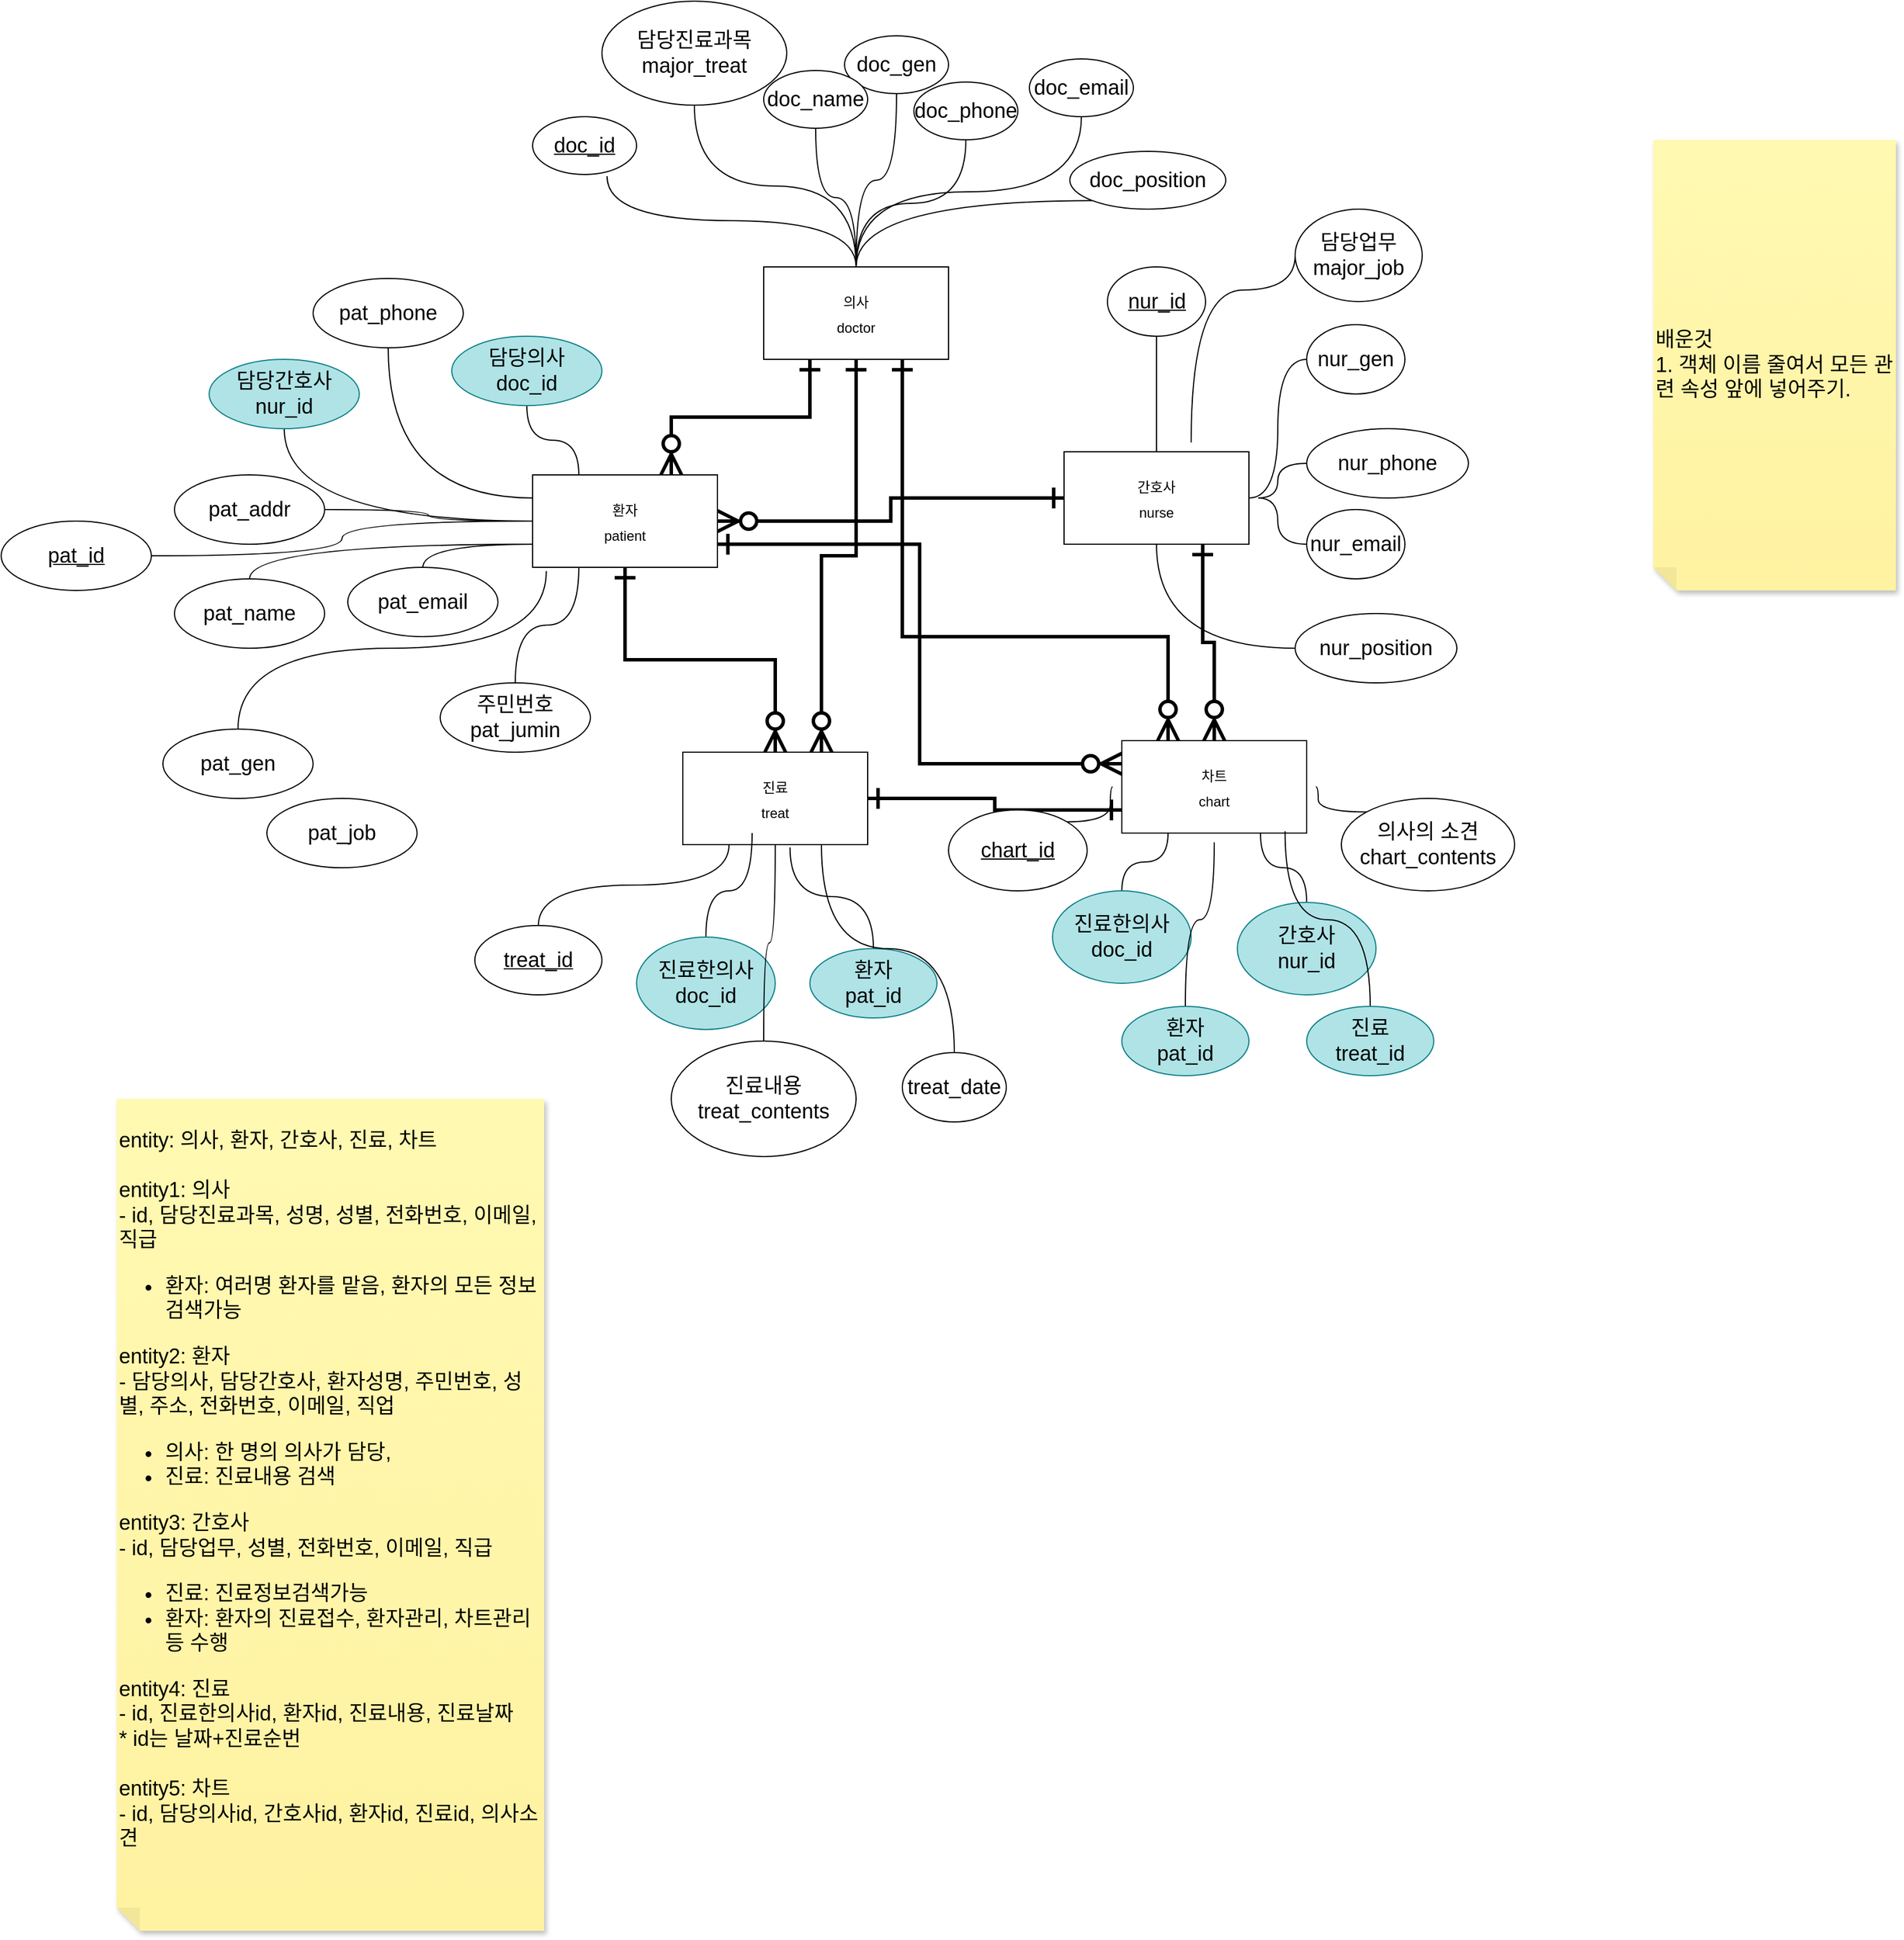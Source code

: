 <mxfile version="20.4.0" type="device"><diagram id="WetmNjU8enDu7ARa5IGx" name="Page-1"><mxGraphModel dx="2604" dy="2216" grid="1" gridSize="10" guides="1" tooltips="1" connect="1" arrows="0" fold="1" page="0" pageScale="1" pageWidth="827" pageHeight="1169" math="0" shadow="0"><root><mxCell id="0"/><mxCell id="1" parent="0"/><mxCell id="3kjjRBOUhsc9jDIQb7if-50" style="edgeStyle=orthogonalEdgeStyle;rounded=0;orthogonalLoop=1;jettySize=auto;html=1;exitX=0.5;exitY=0;exitDx=0;exitDy=0;entryX=0.716;entryY=1.031;entryDx=0;entryDy=0;entryPerimeter=0;strokeWidth=1;fontSize=18;endArrow=none;endFill=0;startSize=14;endSize=14;sourcePerimeterSpacing=8;targetPerimeterSpacing=8;curved=1;" edge="1" parent="1" source="3kjjRBOUhsc9jDIQb7if-27" target="3kjjRBOUhsc9jDIQb7if-33"><mxGeometry relative="1" as="geometry"/></mxCell><mxCell id="3kjjRBOUhsc9jDIQb7if-127" style="edgeStyle=orthogonalEdgeStyle;rounded=0;orthogonalLoop=1;jettySize=auto;html=1;exitX=0.25;exitY=1;exitDx=0;exitDy=0;entryX=0.75;entryY=0;entryDx=0;entryDy=0;strokeWidth=3;fontSize=18;endArrow=ERzeroToMany;endFill=0;startSize=14;endSize=14;sourcePerimeterSpacing=8;targetPerimeterSpacing=8;startArrow=ERone;startFill=0;" edge="1" parent="1" source="3kjjRBOUhsc9jDIQb7if-27" target="3kjjRBOUhsc9jDIQb7if-28"><mxGeometry relative="1" as="geometry"/></mxCell><mxCell id="3kjjRBOUhsc9jDIQb7if-132" style="edgeStyle=orthogonalEdgeStyle;rounded=0;orthogonalLoop=1;jettySize=auto;html=1;exitX=0.5;exitY=1;exitDx=0;exitDy=0;entryX=0.75;entryY=0;entryDx=0;entryDy=0;strokeWidth=3;fontSize=18;startArrow=ERone;startFill=0;endArrow=ERzeroToMany;endFill=0;startSize=14;endSize=14;sourcePerimeterSpacing=8;targetPerimeterSpacing=8;" edge="1" parent="1" source="3kjjRBOUhsc9jDIQb7if-27" target="3kjjRBOUhsc9jDIQb7if-31"><mxGeometry relative="1" as="geometry"/></mxCell><mxCell id="3kjjRBOUhsc9jDIQb7if-134" style="edgeStyle=orthogonalEdgeStyle;rounded=0;orthogonalLoop=1;jettySize=auto;html=1;exitX=0.75;exitY=1;exitDx=0;exitDy=0;entryX=0.25;entryY=0;entryDx=0;entryDy=0;strokeWidth=3;fontSize=18;startArrow=ERone;startFill=0;endArrow=ERzeroToMany;endFill=0;startSize=14;endSize=14;sourcePerimeterSpacing=8;targetPerimeterSpacing=8;" edge="1" parent="1" source="3kjjRBOUhsc9jDIQb7if-27" target="3kjjRBOUhsc9jDIQb7if-32"><mxGeometry relative="1" as="geometry"><Array as="points"><mxPoint x="190" y="-60"/><mxPoint x="420" y="-60"/></Array></mxGeometry></mxCell><mxCell id="3kjjRBOUhsc9jDIQb7if-27" value="&lt;span style=&quot;color: rgb(0, 0, 0); font-family: Helvetica; font-size: 12px; font-style: normal; font-variant-ligatures: normal; font-variant-caps: normal; font-weight: 400; letter-spacing: normal; orphans: 2; text-align: center; text-indent: 0px; text-transform: none; widows: 2; word-spacing: 0px; -webkit-text-stroke-width: 0px; background-color: rgb(255, 255, 255); text-decoration-thickness: initial; text-decoration-style: initial; text-decoration-color: initial; float: none; display: inline !important;&quot;&gt;의사&lt;br&gt;&lt;/span&gt;&lt;span style=&quot;color: rgb(0, 0, 0); font-family: Helvetica; font-size: 12px; font-style: normal; font-variant-ligatures: normal; font-variant-caps: normal; font-weight: 400; letter-spacing: normal; orphans: 2; text-align: center; text-indent: 0px; text-transform: none; widows: 2; word-spacing: 0px; -webkit-text-stroke-width: 0px; background-color: rgb(255, 255, 255); text-decoration-thickness: initial; text-decoration-style: initial; text-decoration-color: initial; float: none; display: inline !important;&quot;&gt;doctor&lt;/span&gt;" style="rounded=0;whiteSpace=wrap;html=1;hachureGap=4;fontSize=18;" vertex="1" parent="1"><mxGeometry x="70" y="-380" width="160" height="80" as="geometry"/></mxCell><mxCell id="3kjjRBOUhsc9jDIQb7if-130" style="edgeStyle=orthogonalEdgeStyle;rounded=0;orthogonalLoop=1;jettySize=auto;html=1;exitX=1;exitY=0.5;exitDx=0;exitDy=0;entryX=0;entryY=0.5;entryDx=0;entryDy=0;strokeWidth=3;fontSize=18;startArrow=ERzeroToMany;startFill=0;endArrow=ERone;endFill=0;startSize=14;endSize=14;sourcePerimeterSpacing=8;targetPerimeterSpacing=8;" edge="1" parent="1" source="3kjjRBOUhsc9jDIQb7if-28" target="3kjjRBOUhsc9jDIQb7if-30"><mxGeometry relative="1" as="geometry"/></mxCell><mxCell id="3kjjRBOUhsc9jDIQb7if-131" style="edgeStyle=orthogonalEdgeStyle;rounded=0;orthogonalLoop=1;jettySize=auto;html=1;exitX=0.5;exitY=1;exitDx=0;exitDy=0;entryX=0.5;entryY=0;entryDx=0;entryDy=0;strokeWidth=3;fontSize=18;startArrow=ERone;startFill=0;endArrow=ERzeroToMany;endFill=0;startSize=14;endSize=14;sourcePerimeterSpacing=8;targetPerimeterSpacing=8;" edge="1" parent="1" source="3kjjRBOUhsc9jDIQb7if-28" target="3kjjRBOUhsc9jDIQb7if-31"><mxGeometry relative="1" as="geometry"/></mxCell><mxCell id="3kjjRBOUhsc9jDIQb7if-135" style="edgeStyle=orthogonalEdgeStyle;rounded=0;orthogonalLoop=1;jettySize=auto;html=1;exitX=1;exitY=0.75;exitDx=0;exitDy=0;entryX=0;entryY=0.25;entryDx=0;entryDy=0;strokeWidth=3;fontSize=18;startArrow=ERone;startFill=0;endArrow=ERzeroToMany;endFill=0;startSize=14;endSize=14;sourcePerimeterSpacing=8;targetPerimeterSpacing=8;" edge="1" parent="1" source="3kjjRBOUhsc9jDIQb7if-28" target="3kjjRBOUhsc9jDIQb7if-32"><mxGeometry relative="1" as="geometry"/></mxCell><mxCell id="3kjjRBOUhsc9jDIQb7if-28" value="&lt;span style=&quot;font-size: 12px;&quot;&gt;환자&lt;/span&gt;&lt;br style=&quot;font-size: 12px;&quot;&gt;&lt;span style=&quot;font-size: 12px;&quot;&gt;patient&lt;/span&gt;" style="rounded=0;whiteSpace=wrap;html=1;hachureGap=4;fontSize=18;" vertex="1" parent="1"><mxGeometry x="-130" y="-200" width="160" height="80" as="geometry"/></mxCell><mxCell id="3kjjRBOUhsc9jDIQb7if-133" style="edgeStyle=orthogonalEdgeStyle;rounded=0;orthogonalLoop=1;jettySize=auto;html=1;exitX=0.75;exitY=1;exitDx=0;exitDy=0;entryX=0.5;entryY=0;entryDx=0;entryDy=0;strokeWidth=3;fontSize=18;startArrow=ERone;startFill=0;endArrow=ERzeroToMany;endFill=0;startSize=14;endSize=14;sourcePerimeterSpacing=8;targetPerimeterSpacing=8;" edge="1" parent="1" source="3kjjRBOUhsc9jDIQb7if-30" target="3kjjRBOUhsc9jDIQb7if-32"><mxGeometry relative="1" as="geometry"/></mxCell><mxCell id="3kjjRBOUhsc9jDIQb7if-30" value="&lt;span style=&quot;font-size: 12px;&quot;&gt;간호사&lt;/span&gt;&lt;br style=&quot;font-size: 12px;&quot;&gt;&lt;span style=&quot;font-size: 12px;&quot;&gt;nurse&lt;/span&gt;" style="rounded=0;whiteSpace=wrap;html=1;hachureGap=4;fontSize=18;" vertex="1" parent="1"><mxGeometry x="330" y="-220" width="160" height="80" as="geometry"/></mxCell><mxCell id="3kjjRBOUhsc9jDIQb7if-138" style="edgeStyle=orthogonalEdgeStyle;rounded=0;orthogonalLoop=1;jettySize=auto;html=1;exitX=1;exitY=0.5;exitDx=0;exitDy=0;entryX=0;entryY=0.75;entryDx=0;entryDy=0;strokeWidth=3;fontSize=18;startArrow=ERone;startFill=0;endArrow=ERone;endFill=0;startSize=14;endSize=14;sourcePerimeterSpacing=8;targetPerimeterSpacing=8;" edge="1" parent="1" source="3kjjRBOUhsc9jDIQb7if-31" target="3kjjRBOUhsc9jDIQb7if-32"><mxGeometry relative="1" as="geometry"/></mxCell><mxCell id="3kjjRBOUhsc9jDIQb7if-31" value="&lt;span style=&quot;font-size: 12px;&quot;&gt;진료&lt;/span&gt;&lt;br style=&quot;font-size: 12px;&quot;&gt;&lt;span style=&quot;font-size: 12px;&quot;&gt;treat&lt;/span&gt;" style="rounded=0;whiteSpace=wrap;html=1;hachureGap=4;fontSize=18;" vertex="1" parent="1"><mxGeometry y="40" width="160" height="80" as="geometry"/></mxCell><mxCell id="3kjjRBOUhsc9jDIQb7if-32" value="&lt;span style=&quot;font-size: 12px;&quot;&gt;차트&lt;/span&gt;&lt;br style=&quot;font-size: 12px;&quot;&gt;&lt;span style=&quot;font-size: 12px;&quot;&gt;chart&lt;/span&gt;" style="rounded=0;whiteSpace=wrap;html=1;hachureGap=4;fontSize=18;" vertex="1" parent="1"><mxGeometry x="380" y="30" width="160" height="80" as="geometry"/></mxCell><mxCell id="3kjjRBOUhsc9jDIQb7if-33" value="&lt;u&gt;doc_id&lt;/u&gt;" style="ellipse;whiteSpace=wrap;html=1;hachureGap=4;fontSize=18;" vertex="1" parent="1"><mxGeometry x="-130" y="-510" width="90" height="50" as="geometry"/></mxCell><mxCell id="3kjjRBOUhsc9jDIQb7if-51" style="edgeStyle=orthogonalEdgeStyle;rounded=0;orthogonalLoop=1;jettySize=auto;html=1;exitX=0.5;exitY=1;exitDx=0;exitDy=0;entryX=0.5;entryY=0;entryDx=0;entryDy=0;strokeWidth=1;fontSize=18;endArrow=none;endFill=0;startSize=14;endSize=14;sourcePerimeterSpacing=8;targetPerimeterSpacing=8;curved=1;" edge="1" parent="1" source="3kjjRBOUhsc9jDIQb7if-34" target="3kjjRBOUhsc9jDIQb7if-27"><mxGeometry relative="1" as="geometry"/></mxCell><mxCell id="3kjjRBOUhsc9jDIQb7if-34" value="담당진료과목&lt;br&gt;major_treat" style="ellipse;whiteSpace=wrap;html=1;hachureGap=4;fontSize=18;" vertex="1" parent="1"><mxGeometry x="-70" y="-610" width="160" height="90" as="geometry"/></mxCell><mxCell id="3kjjRBOUhsc9jDIQb7if-64" style="edgeStyle=orthogonalEdgeStyle;rounded=0;orthogonalLoop=1;jettySize=auto;html=1;exitX=0.5;exitY=1;exitDx=0;exitDy=0;entryX=0.5;entryY=0;entryDx=0;entryDy=0;strokeWidth=1;fontSize=18;endArrow=none;endFill=0;startSize=14;endSize=14;sourcePerimeterSpacing=8;targetPerimeterSpacing=8;curved=1;" edge="1" parent="1" source="3kjjRBOUhsc9jDIQb7if-35" target="3kjjRBOUhsc9jDIQb7if-27"><mxGeometry relative="1" as="geometry"/></mxCell><mxCell id="3kjjRBOUhsc9jDIQb7if-35" value="doc_gen" style="ellipse;whiteSpace=wrap;html=1;hachureGap=4;fontSize=18;" vertex="1" parent="1"><mxGeometry x="140" y="-580" width="90" height="50" as="geometry"/></mxCell><mxCell id="3kjjRBOUhsc9jDIQb7if-65" style="edgeStyle=orthogonalEdgeStyle;rounded=0;orthogonalLoop=1;jettySize=auto;html=1;exitX=0.5;exitY=1;exitDx=0;exitDy=0;entryX=0.5;entryY=0;entryDx=0;entryDy=0;strokeWidth=1;fontSize=18;endArrow=none;endFill=0;startSize=14;endSize=14;sourcePerimeterSpacing=8;targetPerimeterSpacing=8;curved=1;" edge="1" parent="1" source="3kjjRBOUhsc9jDIQb7if-36" target="3kjjRBOUhsc9jDIQb7if-27"><mxGeometry relative="1" as="geometry"/></mxCell><mxCell id="3kjjRBOUhsc9jDIQb7if-36" value="doc_email" style="ellipse;whiteSpace=wrap;html=1;hachureGap=4;fontSize=18;" vertex="1" parent="1"><mxGeometry x="300" y="-560" width="90" height="50" as="geometry"/></mxCell><mxCell id="3kjjRBOUhsc9jDIQb7if-66" style="edgeStyle=orthogonalEdgeStyle;rounded=0;orthogonalLoop=1;jettySize=auto;html=1;exitX=0;exitY=1;exitDx=0;exitDy=0;entryX=0.5;entryY=0;entryDx=0;entryDy=0;strokeWidth=1;fontSize=18;endArrow=none;endFill=0;startSize=14;endSize=14;sourcePerimeterSpacing=8;targetPerimeterSpacing=8;curved=1;" edge="1" parent="1" source="3kjjRBOUhsc9jDIQb7if-37" target="3kjjRBOUhsc9jDIQb7if-27"><mxGeometry relative="1" as="geometry"/></mxCell><mxCell id="3kjjRBOUhsc9jDIQb7if-37" value="doc_position" style="ellipse;whiteSpace=wrap;html=1;hachureGap=4;fontSize=18;" vertex="1" parent="1"><mxGeometry x="335" y="-480" width="135" height="50" as="geometry"/></mxCell><mxCell id="3kjjRBOUhsc9jDIQb7if-56" style="edgeStyle=orthogonalEdgeStyle;rounded=0;orthogonalLoop=1;jettySize=auto;html=1;exitX=0.5;exitY=1;exitDx=0;exitDy=0;entryX=0.5;entryY=0;entryDx=0;entryDy=0;strokeWidth=1;fontSize=18;endArrow=none;endFill=0;startSize=14;endSize=14;sourcePerimeterSpacing=8;targetPerimeterSpacing=8;curved=1;" edge="1" parent="1" source="3kjjRBOUhsc9jDIQb7if-38" target="3kjjRBOUhsc9jDIQb7if-27"><mxGeometry relative="1" as="geometry"/></mxCell><mxCell id="3kjjRBOUhsc9jDIQb7if-38" value="doc_name" style="ellipse;whiteSpace=wrap;html=1;hachureGap=4;fontSize=18;" vertex="1" parent="1"><mxGeometry x="70" y="-550" width="90" height="50" as="geometry"/></mxCell><mxCell id="3kjjRBOUhsc9jDIQb7if-63" style="edgeStyle=orthogonalEdgeStyle;rounded=0;orthogonalLoop=1;jettySize=auto;html=1;exitX=0.5;exitY=1;exitDx=0;exitDy=0;entryX=0.5;entryY=0;entryDx=0;entryDy=0;strokeWidth=1;fontSize=18;endArrow=none;endFill=0;startSize=14;endSize=14;sourcePerimeterSpacing=8;targetPerimeterSpacing=8;curved=1;" edge="1" parent="1" source="3kjjRBOUhsc9jDIQb7if-39" target="3kjjRBOUhsc9jDIQb7if-27"><mxGeometry relative="1" as="geometry"/></mxCell><mxCell id="3kjjRBOUhsc9jDIQb7if-39" value="doc_phone" style="ellipse;whiteSpace=wrap;html=1;hachureGap=4;fontSize=18;" vertex="1" parent="1"><mxGeometry x="200" y="-540" width="90" height="50" as="geometry"/></mxCell><mxCell id="3kjjRBOUhsc9jDIQb7if-77" style="edgeStyle=orthogonalEdgeStyle;rounded=0;orthogonalLoop=1;jettySize=auto;html=1;exitX=0.5;exitY=1;exitDx=0;exitDy=0;entryX=0.25;entryY=0;entryDx=0;entryDy=0;strokeWidth=1;fontSize=18;endArrow=none;endFill=0;startSize=14;endSize=14;sourcePerimeterSpacing=8;targetPerimeterSpacing=8;curved=1;" edge="1" parent="1" source="3kjjRBOUhsc9jDIQb7if-67" target="3kjjRBOUhsc9jDIQb7if-28"><mxGeometry relative="1" as="geometry"/></mxCell><mxCell id="3kjjRBOUhsc9jDIQb7if-67" value="담당의사&lt;br&gt;doc_id" style="ellipse;whiteSpace=wrap;html=1;hachureGap=4;fontSize=18;fillColor=#b0e3e6;strokeColor=#0e8088;" vertex="1" parent="1"><mxGeometry x="-200" y="-320" width="130" height="60" as="geometry"/></mxCell><mxCell id="3kjjRBOUhsc9jDIQb7if-78" style="edgeStyle=orthogonalEdgeStyle;rounded=0;orthogonalLoop=1;jettySize=auto;html=1;exitX=0.5;exitY=1;exitDx=0;exitDy=0;entryX=0;entryY=0.5;entryDx=0;entryDy=0;strokeWidth=1;fontSize=18;endArrow=none;endFill=0;startSize=14;endSize=14;sourcePerimeterSpacing=8;targetPerimeterSpacing=8;curved=1;" edge="1" parent="1" source="3kjjRBOUhsc9jDIQb7if-68" target="3kjjRBOUhsc9jDIQb7if-28"><mxGeometry relative="1" as="geometry"/></mxCell><mxCell id="3kjjRBOUhsc9jDIQb7if-68" value="담당간호사&lt;br&gt;nur_id" style="ellipse;whiteSpace=wrap;html=1;hachureGap=4;fontSize=18;fillColor=#b0e3e6;strokeColor=#0e8088;" vertex="1" parent="1"><mxGeometry x="-410" y="-300" width="130" height="60" as="geometry"/></mxCell><mxCell id="3kjjRBOUhsc9jDIQb7if-79" style="edgeStyle=orthogonalEdgeStyle;rounded=0;orthogonalLoop=1;jettySize=auto;html=1;exitX=0.5;exitY=0;exitDx=0;exitDy=0;entryX=0;entryY=0.75;entryDx=0;entryDy=0;strokeWidth=1;fontSize=18;endArrow=none;endFill=0;startSize=14;endSize=14;sourcePerimeterSpacing=8;targetPerimeterSpacing=8;curved=1;" edge="1" parent="1" source="3kjjRBOUhsc9jDIQb7if-69" target="3kjjRBOUhsc9jDIQb7if-28"><mxGeometry relative="1" as="geometry"/></mxCell><mxCell id="3kjjRBOUhsc9jDIQb7if-69" value="pat_name" style="ellipse;whiteSpace=wrap;html=1;hachureGap=4;fontSize=18;" vertex="1" parent="1"><mxGeometry x="-440" y="-110" width="130" height="60" as="geometry"/></mxCell><mxCell id="3kjjRBOUhsc9jDIQb7if-81" style="edgeStyle=orthogonalEdgeStyle;curved=1;rounded=0;orthogonalLoop=1;jettySize=auto;html=1;exitX=0.5;exitY=0;exitDx=0;exitDy=0;entryX=0.25;entryY=1;entryDx=0;entryDy=0;strokeWidth=1;fontSize=18;endArrow=none;endFill=0;startSize=14;endSize=14;sourcePerimeterSpacing=8;targetPerimeterSpacing=8;" edge="1" parent="1" source="3kjjRBOUhsc9jDIQb7if-71" target="3kjjRBOUhsc9jDIQb7if-28"><mxGeometry relative="1" as="geometry"/></mxCell><mxCell id="3kjjRBOUhsc9jDIQb7if-71" value="주민번호&lt;br&gt;pat_jumin" style="ellipse;whiteSpace=wrap;html=1;hachureGap=4;fontSize=18;" vertex="1" parent="1"><mxGeometry x="-210" y="-20" width="130" height="60" as="geometry"/></mxCell><mxCell id="3kjjRBOUhsc9jDIQb7if-85" style="edgeStyle=orthogonalEdgeStyle;curved=1;rounded=0;orthogonalLoop=1;jettySize=auto;html=1;exitX=0.5;exitY=0;exitDx=0;exitDy=0;entryX=0.074;entryY=1.041;entryDx=0;entryDy=0;entryPerimeter=0;strokeWidth=1;fontSize=18;endArrow=none;endFill=0;startSize=14;endSize=14;sourcePerimeterSpacing=8;targetPerimeterSpacing=8;" edge="1" parent="1" source="3kjjRBOUhsc9jDIQb7if-72" target="3kjjRBOUhsc9jDIQb7if-28"><mxGeometry relative="1" as="geometry"/></mxCell><mxCell id="3kjjRBOUhsc9jDIQb7if-72" value="pat_gen" style="ellipse;whiteSpace=wrap;html=1;hachureGap=4;fontSize=18;" vertex="1" parent="1"><mxGeometry x="-450" y="20" width="130" height="60" as="geometry"/></mxCell><mxCell id="3kjjRBOUhsc9jDIQb7if-83" style="edgeStyle=orthogonalEdgeStyle;curved=1;rounded=0;orthogonalLoop=1;jettySize=auto;html=1;exitX=1;exitY=0.5;exitDx=0;exitDy=0;entryX=0;entryY=0.5;entryDx=0;entryDy=0;strokeWidth=1;fontSize=18;endArrow=none;endFill=0;startSize=14;endSize=14;sourcePerimeterSpacing=8;targetPerimeterSpacing=8;" edge="1" parent="1" source="3kjjRBOUhsc9jDIQb7if-73" target="3kjjRBOUhsc9jDIQb7if-28"><mxGeometry relative="1" as="geometry"/></mxCell><mxCell id="3kjjRBOUhsc9jDIQb7if-73" value="pat_addr" style="ellipse;whiteSpace=wrap;html=1;hachureGap=4;fontSize=18;" vertex="1" parent="1"><mxGeometry x="-440" y="-200" width="130" height="60" as="geometry"/></mxCell><mxCell id="3kjjRBOUhsc9jDIQb7if-84" style="edgeStyle=orthogonalEdgeStyle;curved=1;rounded=0;orthogonalLoop=1;jettySize=auto;html=1;exitX=0.5;exitY=1;exitDx=0;exitDy=0;entryX=0;entryY=0.25;entryDx=0;entryDy=0;strokeWidth=1;fontSize=18;endArrow=none;endFill=0;startSize=14;endSize=14;sourcePerimeterSpacing=8;targetPerimeterSpacing=8;" edge="1" parent="1" source="3kjjRBOUhsc9jDIQb7if-74" target="3kjjRBOUhsc9jDIQb7if-28"><mxGeometry relative="1" as="geometry"/></mxCell><mxCell id="3kjjRBOUhsc9jDIQb7if-74" value="pat_phone" style="ellipse;whiteSpace=wrap;html=1;hachureGap=4;fontSize=18;" vertex="1" parent="1"><mxGeometry x="-320" y="-370" width="130" height="60" as="geometry"/></mxCell><mxCell id="3kjjRBOUhsc9jDIQb7if-80" style="edgeStyle=orthogonalEdgeStyle;curved=1;rounded=0;orthogonalLoop=1;jettySize=auto;html=1;exitX=0.5;exitY=0;exitDx=0;exitDy=0;entryX=0;entryY=0.75;entryDx=0;entryDy=0;strokeWidth=1;fontSize=18;endArrow=none;endFill=0;startSize=14;endSize=14;sourcePerimeterSpacing=8;targetPerimeterSpacing=8;" edge="1" parent="1" source="3kjjRBOUhsc9jDIQb7if-75" target="3kjjRBOUhsc9jDIQb7if-28"><mxGeometry relative="1" as="geometry"/></mxCell><mxCell id="3kjjRBOUhsc9jDIQb7if-75" value="pat_email" style="ellipse;whiteSpace=wrap;html=1;hachureGap=4;fontSize=18;" vertex="1" parent="1"><mxGeometry x="-290" y="-120" width="130" height="60" as="geometry"/></mxCell><mxCell id="3kjjRBOUhsc9jDIQb7if-76" value="pat_job" style="ellipse;whiteSpace=wrap;html=1;hachureGap=4;fontSize=18;" vertex="1" parent="1"><mxGeometry x="-360" y="80" width="130" height="60" as="geometry"/></mxCell><mxCell id="3kjjRBOUhsc9jDIQb7if-97" style="edgeStyle=orthogonalEdgeStyle;curved=1;rounded=0;orthogonalLoop=1;jettySize=auto;html=1;exitX=0.5;exitY=1;exitDx=0;exitDy=0;entryX=0.5;entryY=0;entryDx=0;entryDy=0;strokeWidth=1;fontSize=18;endArrow=none;endFill=0;startSize=14;endSize=14;sourcePerimeterSpacing=8;targetPerimeterSpacing=8;" edge="1" parent="1" source="3kjjRBOUhsc9jDIQb7if-86" target="3kjjRBOUhsc9jDIQb7if-30"><mxGeometry relative="1" as="geometry"/></mxCell><mxCell id="3kjjRBOUhsc9jDIQb7if-86" value="&lt;u&gt;nur_id&lt;/u&gt;" style="ellipse;whiteSpace=wrap;html=1;hachureGap=4;fontSize=18;" vertex="1" parent="1"><mxGeometry x="367.5" y="-380" width="85" height="60" as="geometry"/></mxCell><mxCell id="3kjjRBOUhsc9jDIQb7if-96" style="edgeStyle=orthogonalEdgeStyle;curved=1;rounded=0;orthogonalLoop=1;jettySize=auto;html=1;exitX=0;exitY=0.5;exitDx=0;exitDy=0;strokeWidth=1;fontSize=18;endArrow=none;endFill=0;startSize=14;endSize=14;sourcePerimeterSpacing=8;targetPerimeterSpacing=8;" edge="1" parent="1" source="3kjjRBOUhsc9jDIQb7if-87" target="3kjjRBOUhsc9jDIQb7if-30"><mxGeometry relative="1" as="geometry"><Array as="points"><mxPoint x="440" y="-360"/></Array></mxGeometry></mxCell><mxCell id="3kjjRBOUhsc9jDIQb7if-87" value="담당업무&lt;br&gt;major_job" style="ellipse;whiteSpace=wrap;html=1;hachureGap=4;fontSize=18;" vertex="1" parent="1"><mxGeometry x="530" y="-430" width="110" height="80" as="geometry"/></mxCell><mxCell id="3kjjRBOUhsc9jDIQb7if-95" style="edgeStyle=orthogonalEdgeStyle;curved=1;rounded=0;orthogonalLoop=1;jettySize=auto;html=1;exitX=0;exitY=0.5;exitDx=0;exitDy=0;entryX=1;entryY=0.5;entryDx=0;entryDy=0;strokeWidth=1;fontSize=18;endArrow=none;endFill=0;startSize=14;endSize=14;sourcePerimeterSpacing=8;targetPerimeterSpacing=8;" edge="1" parent="1" source="3kjjRBOUhsc9jDIQb7if-88" target="3kjjRBOUhsc9jDIQb7if-30"><mxGeometry relative="1" as="geometry"/></mxCell><mxCell id="3kjjRBOUhsc9jDIQb7if-88" value="nur_gen" style="ellipse;whiteSpace=wrap;html=1;hachureGap=4;fontSize=18;" vertex="1" parent="1"><mxGeometry x="540" y="-330" width="85" height="60" as="geometry"/></mxCell><mxCell id="3kjjRBOUhsc9jDIQb7if-94" style="edgeStyle=orthogonalEdgeStyle;curved=1;rounded=0;orthogonalLoop=1;jettySize=auto;html=1;exitX=0;exitY=0.5;exitDx=0;exitDy=0;strokeWidth=1;fontSize=18;endArrow=none;endFill=0;startSize=14;endSize=14;sourcePerimeterSpacing=8;targetPerimeterSpacing=8;" edge="1" parent="1" source="3kjjRBOUhsc9jDIQb7if-89" target="3kjjRBOUhsc9jDIQb7if-30"><mxGeometry relative="1" as="geometry"/></mxCell><mxCell id="3kjjRBOUhsc9jDIQb7if-89" value="nur_phone" style="ellipse;whiteSpace=wrap;html=1;hachureGap=4;fontSize=18;" vertex="1" parent="1"><mxGeometry x="540" y="-240" width="140" height="60" as="geometry"/></mxCell><mxCell id="3kjjRBOUhsc9jDIQb7if-93" style="edgeStyle=orthogonalEdgeStyle;curved=1;rounded=0;orthogonalLoop=1;jettySize=auto;html=1;exitX=0;exitY=0.5;exitDx=0;exitDy=0;strokeWidth=1;fontSize=18;endArrow=none;endFill=0;startSize=14;endSize=14;sourcePerimeterSpacing=8;targetPerimeterSpacing=8;" edge="1" parent="1" source="3kjjRBOUhsc9jDIQb7if-90" target="3kjjRBOUhsc9jDIQb7if-30"><mxGeometry relative="1" as="geometry"/></mxCell><mxCell id="3kjjRBOUhsc9jDIQb7if-90" value="nur_email" style="ellipse;whiteSpace=wrap;html=1;hachureGap=4;fontSize=18;" vertex="1" parent="1"><mxGeometry x="540" y="-170" width="85" height="60" as="geometry"/></mxCell><mxCell id="3kjjRBOUhsc9jDIQb7if-92" style="edgeStyle=orthogonalEdgeStyle;curved=1;rounded=0;orthogonalLoop=1;jettySize=auto;html=1;exitX=0;exitY=0.5;exitDx=0;exitDy=0;entryX=0.5;entryY=1;entryDx=0;entryDy=0;strokeWidth=1;fontSize=18;endArrow=none;endFill=0;startSize=14;endSize=14;sourcePerimeterSpacing=8;targetPerimeterSpacing=8;" edge="1" parent="1" source="3kjjRBOUhsc9jDIQb7if-91" target="3kjjRBOUhsc9jDIQb7if-30"><mxGeometry relative="1" as="geometry"/></mxCell><mxCell id="3kjjRBOUhsc9jDIQb7if-91" value="nur_position" style="ellipse;whiteSpace=wrap;html=1;hachureGap=4;fontSize=18;" vertex="1" parent="1"><mxGeometry x="530" y="-80" width="140" height="60" as="geometry"/></mxCell><mxCell id="3kjjRBOUhsc9jDIQb7if-99" style="edgeStyle=orthogonalEdgeStyle;curved=1;rounded=0;orthogonalLoop=1;jettySize=auto;html=1;exitX=0.5;exitY=0;exitDx=0;exitDy=0;entryX=0.25;entryY=1;entryDx=0;entryDy=0;strokeWidth=1;fontSize=18;endArrow=none;endFill=0;startSize=14;endSize=14;sourcePerimeterSpacing=8;targetPerimeterSpacing=8;" edge="1" parent="1" source="3kjjRBOUhsc9jDIQb7if-98" target="3kjjRBOUhsc9jDIQb7if-31"><mxGeometry relative="1" as="geometry"/></mxCell><mxCell id="3kjjRBOUhsc9jDIQb7if-98" value="&lt;u&gt;treat_id&lt;/u&gt;" style="ellipse;whiteSpace=wrap;html=1;hachureGap=4;fontSize=18;" vertex="1" parent="1"><mxGeometry x="-180" y="190" width="110" height="60" as="geometry"/></mxCell><mxCell id="3kjjRBOUhsc9jDIQb7if-103" style="edgeStyle=orthogonalEdgeStyle;curved=1;rounded=0;orthogonalLoop=1;jettySize=auto;html=1;exitX=0.5;exitY=0;exitDx=0;exitDy=0;entryX=0.375;entryY=0.875;entryDx=0;entryDy=0;entryPerimeter=0;strokeWidth=1;fontSize=18;endArrow=none;endFill=0;startSize=14;endSize=14;sourcePerimeterSpacing=8;targetPerimeterSpacing=8;" edge="1" parent="1" source="3kjjRBOUhsc9jDIQb7if-100" target="3kjjRBOUhsc9jDIQb7if-31"><mxGeometry relative="1" as="geometry"/></mxCell><mxCell id="3kjjRBOUhsc9jDIQb7if-100" value="진료한의사&lt;br&gt;doc_id" style="ellipse;whiteSpace=wrap;html=1;hachureGap=4;fontSize=18;fillColor=#b0e3e6;strokeColor=#0e8088;" vertex="1" parent="1"><mxGeometry x="-40" y="200" width="120" height="80" as="geometry"/></mxCell><mxCell id="3kjjRBOUhsc9jDIQb7if-102" style="edgeStyle=orthogonalEdgeStyle;curved=1;rounded=0;orthogonalLoop=1;jettySize=auto;html=1;exitX=0.5;exitY=0;exitDx=0;exitDy=0;entryX=0.58;entryY=1.029;entryDx=0;entryDy=0;entryPerimeter=0;strokeWidth=1;fontSize=18;endArrow=none;endFill=0;startSize=14;endSize=14;sourcePerimeterSpacing=8;targetPerimeterSpacing=8;" edge="1" parent="1" source="3kjjRBOUhsc9jDIQb7if-101" target="3kjjRBOUhsc9jDIQb7if-31"><mxGeometry relative="1" as="geometry"/></mxCell><mxCell id="3kjjRBOUhsc9jDIQb7if-101" value="환자&lt;br&gt;pat_id" style="ellipse;whiteSpace=wrap;html=1;hachureGap=4;fontSize=18;fillColor=#b0e3e6;strokeColor=#0e8088;" vertex="1" parent="1"><mxGeometry x="110" y="210" width="110" height="60" as="geometry"/></mxCell><mxCell id="3kjjRBOUhsc9jDIQb7if-105" style="edgeStyle=orthogonalEdgeStyle;curved=1;rounded=0;orthogonalLoop=1;jettySize=auto;html=1;exitX=0.5;exitY=0;exitDx=0;exitDy=0;entryX=0.5;entryY=1;entryDx=0;entryDy=0;strokeWidth=1;fontSize=18;endArrow=none;endFill=0;startSize=14;endSize=14;sourcePerimeterSpacing=8;targetPerimeterSpacing=8;" edge="1" parent="1" source="3kjjRBOUhsc9jDIQb7if-104" target="3kjjRBOUhsc9jDIQb7if-31"><mxGeometry relative="1" as="geometry"/></mxCell><mxCell id="3kjjRBOUhsc9jDIQb7if-104" value="진료내용&lt;br&gt;treat_contents" style="ellipse;whiteSpace=wrap;html=1;hachureGap=4;fontSize=18;" vertex="1" parent="1"><mxGeometry x="-10" y="290" width="160" height="100" as="geometry"/></mxCell><mxCell id="3kjjRBOUhsc9jDIQb7if-107" style="edgeStyle=orthogonalEdgeStyle;curved=1;rounded=0;orthogonalLoop=1;jettySize=auto;html=1;exitX=0.5;exitY=0;exitDx=0;exitDy=0;entryX=0.75;entryY=1;entryDx=0;entryDy=0;strokeWidth=1;fontSize=18;endArrow=none;endFill=0;startSize=14;endSize=14;sourcePerimeterSpacing=8;targetPerimeterSpacing=8;" edge="1" parent="1" source="3kjjRBOUhsc9jDIQb7if-106" target="3kjjRBOUhsc9jDIQb7if-31"><mxGeometry relative="1" as="geometry"/></mxCell><mxCell id="3kjjRBOUhsc9jDIQb7if-106" value="treat_date" style="ellipse;whiteSpace=wrap;html=1;hachureGap=4;fontSize=18;" vertex="1" parent="1"><mxGeometry x="190" y="300" width="90" height="60" as="geometry"/></mxCell><mxCell id="3kjjRBOUhsc9jDIQb7if-122" style="edgeStyle=orthogonalEdgeStyle;curved=1;rounded=0;orthogonalLoop=1;jettySize=auto;html=1;exitX=1;exitY=0;exitDx=0;exitDy=0;strokeWidth=1;fontSize=18;endArrow=none;endFill=0;startSize=14;endSize=14;sourcePerimeterSpacing=8;targetPerimeterSpacing=8;" edge="1" parent="1" source="3kjjRBOUhsc9jDIQb7if-108" target="3kjjRBOUhsc9jDIQb7if-32"><mxGeometry relative="1" as="geometry"/></mxCell><mxCell id="3kjjRBOUhsc9jDIQb7if-108" value="&lt;u&gt;chart_id&lt;/u&gt;" style="ellipse;whiteSpace=wrap;html=1;hachureGap=4;fontSize=18;" vertex="1" parent="1"><mxGeometry x="230" y="90" width="120" height="70" as="geometry"/></mxCell><mxCell id="3kjjRBOUhsc9jDIQb7if-121" style="edgeStyle=orthogonalEdgeStyle;curved=1;rounded=0;orthogonalLoop=1;jettySize=auto;html=1;exitX=0.5;exitY=0;exitDx=0;exitDy=0;entryX=0.25;entryY=1;entryDx=0;entryDy=0;strokeWidth=1;fontSize=18;endArrow=none;endFill=0;startSize=14;endSize=14;sourcePerimeterSpacing=8;targetPerimeterSpacing=8;" edge="1" parent="1" source="3kjjRBOUhsc9jDIQb7if-109" target="3kjjRBOUhsc9jDIQb7if-32"><mxGeometry relative="1" as="geometry"/></mxCell><mxCell id="3kjjRBOUhsc9jDIQb7if-109" value="진료한의사&lt;br&gt;doc_id" style="ellipse;whiteSpace=wrap;html=1;hachureGap=4;fontSize=18;fillColor=#b0e3e6;strokeColor=#0e8088;" vertex="1" parent="1"><mxGeometry x="320" y="160" width="120" height="80" as="geometry"/></mxCell><mxCell id="3kjjRBOUhsc9jDIQb7if-118" style="edgeStyle=orthogonalEdgeStyle;curved=1;rounded=0;orthogonalLoop=1;jettySize=auto;html=1;exitX=0.5;exitY=0;exitDx=0;exitDy=0;entryX=0.75;entryY=1;entryDx=0;entryDy=0;strokeWidth=1;fontSize=18;endArrow=none;endFill=0;startSize=14;endSize=14;sourcePerimeterSpacing=8;targetPerimeterSpacing=8;" edge="1" parent="1" source="3kjjRBOUhsc9jDIQb7if-110" target="3kjjRBOUhsc9jDIQb7if-32"><mxGeometry relative="1" as="geometry"/></mxCell><mxCell id="3kjjRBOUhsc9jDIQb7if-110" value="간호사&lt;br&gt;nur_id" style="ellipse;whiteSpace=wrap;html=1;hachureGap=4;fontSize=18;fillColor=#b0e3e6;strokeColor=#0e8088;" vertex="1" parent="1"><mxGeometry x="480" y="170" width="120" height="80" as="geometry"/></mxCell><mxCell id="3kjjRBOUhsc9jDIQb7if-120" style="edgeStyle=orthogonalEdgeStyle;curved=1;rounded=0;orthogonalLoop=1;jettySize=auto;html=1;exitX=0.5;exitY=0;exitDx=0;exitDy=0;strokeWidth=1;fontSize=18;endArrow=none;endFill=0;startSize=14;endSize=14;sourcePerimeterSpacing=8;targetPerimeterSpacing=8;" edge="1" parent="1" source="3kjjRBOUhsc9jDIQb7if-112" target="3kjjRBOUhsc9jDIQb7if-32"><mxGeometry relative="1" as="geometry"/></mxCell><mxCell id="3kjjRBOUhsc9jDIQb7if-112" value="환자&lt;br&gt;pat_id" style="ellipse;whiteSpace=wrap;html=1;hachureGap=4;fontSize=18;fillColor=#b0e3e6;strokeColor=#0e8088;" vertex="1" parent="1"><mxGeometry x="380" y="260" width="110" height="60" as="geometry"/></mxCell><mxCell id="3kjjRBOUhsc9jDIQb7if-119" style="edgeStyle=orthogonalEdgeStyle;curved=1;rounded=0;orthogonalLoop=1;jettySize=auto;html=1;exitX=0.5;exitY=0;exitDx=0;exitDy=0;entryX=0.883;entryY=0.98;entryDx=0;entryDy=0;entryPerimeter=0;strokeWidth=1;fontSize=18;endArrow=none;endFill=0;startSize=14;endSize=14;sourcePerimeterSpacing=8;targetPerimeterSpacing=8;" edge="1" parent="1" source="3kjjRBOUhsc9jDIQb7if-114" target="3kjjRBOUhsc9jDIQb7if-32"><mxGeometry relative="1" as="geometry"/></mxCell><mxCell id="3kjjRBOUhsc9jDIQb7if-114" value="진료&lt;br&gt;treat_id" style="ellipse;whiteSpace=wrap;html=1;hachureGap=4;fontSize=18;fillColor=#b0e3e6;strokeColor=#0e8088;" vertex="1" parent="1"><mxGeometry x="540" y="260" width="110" height="60" as="geometry"/></mxCell><mxCell id="3kjjRBOUhsc9jDIQb7if-117" style="edgeStyle=orthogonalEdgeStyle;curved=1;rounded=0;orthogonalLoop=1;jettySize=auto;html=1;exitX=0;exitY=0;exitDx=0;exitDy=0;strokeWidth=1;fontSize=18;endArrow=none;endFill=0;startSize=14;endSize=14;sourcePerimeterSpacing=8;targetPerimeterSpacing=8;" edge="1" parent="1" source="3kjjRBOUhsc9jDIQb7if-116" target="3kjjRBOUhsc9jDIQb7if-32"><mxGeometry relative="1" as="geometry"/></mxCell><mxCell id="3kjjRBOUhsc9jDIQb7if-116" value="의사의 소견&lt;br&gt;chart_contents" style="ellipse;whiteSpace=wrap;html=1;hachureGap=4;fontSize=18;" vertex="1" parent="1"><mxGeometry x="570" y="80" width="150" height="80" as="geometry"/></mxCell><mxCell id="3kjjRBOUhsc9jDIQb7if-123" value="배운것&lt;br&gt;1. 객체 이름 줄여서 모든 관련 속성 앞에 넣어주기." style="shape=note;whiteSpace=wrap;html=1;backgroundOutline=1;fontColor=#000000;darkOpacity=0.05;fillColor=#FFF9B2;strokeColor=none;fillStyle=solid;direction=west;gradientDirection=north;gradientColor=#FFF2A1;shadow=1;size=20;pointerEvents=1;hachureGap=4;fontSize=18;align=left;" vertex="1" parent="1"><mxGeometry x="840" y="-490" width="210" height="390" as="geometry"/></mxCell><mxCell id="3kjjRBOUhsc9jDIQb7if-126" style="edgeStyle=orthogonalEdgeStyle;curved=1;rounded=0;orthogonalLoop=1;jettySize=auto;html=1;exitX=1;exitY=0.5;exitDx=0;exitDy=0;entryX=0;entryY=0.5;entryDx=0;entryDy=0;strokeWidth=1;fontSize=18;endArrow=none;endFill=0;startSize=14;endSize=14;sourcePerimeterSpacing=8;targetPerimeterSpacing=8;" edge="1" parent="1" source="3kjjRBOUhsc9jDIQb7if-124" target="3kjjRBOUhsc9jDIQb7if-28"><mxGeometry relative="1" as="geometry"/></mxCell><mxCell id="3kjjRBOUhsc9jDIQb7if-124" value="&lt;u&gt;pat_id&lt;/u&gt;" style="ellipse;whiteSpace=wrap;html=1;hachureGap=4;fontSize=18;" vertex="1" parent="1"><mxGeometry x="-590" y="-160" width="130" height="60" as="geometry"/></mxCell><mxCell id="3kjjRBOUhsc9jDIQb7if-22" value="&lt;font style=&quot;font-size: 18px;&quot;&gt;entity: 의사, 환자, 간호사, 진료, 차트&lt;br&gt;&lt;br&gt;entity1: 의사&lt;br&gt;- id, 담당진료과목, 성명, 성별, 전화번호, 이메일, 직급&lt;br&gt;&lt;ul&gt;&lt;li&gt;&lt;font style=&quot;font-size: 18px;&quot;&gt;환자: 여러명 환자를 맡음, 환자의 모든 정보 검색가능&lt;/font&gt;&lt;/li&gt;&lt;/ul&gt;&lt;div&gt;entity2: 환자&lt;/div&gt;&lt;div&gt;- 담당의사, 담당간호사, 환자성명, 주민번호, 성별, 주소, 전화번호, 이메일, 직업&lt;/div&gt;&lt;div&gt;&lt;ul&gt;&lt;li&gt;의사: 한 명의 의사가 담당,&lt;/li&gt;&lt;li&gt;진료: 진료내용 검색&lt;/li&gt;&lt;/ul&gt;&lt;div&gt;entity3: 간호사&lt;/div&gt;&lt;/div&gt;&lt;div&gt;- id, 담당업무, 성별, 전화번호, 이메일, 직급&lt;/div&gt;&lt;div&gt;&lt;ul&gt;&lt;li&gt;진료: 진료정보검색가능&lt;/li&gt;&lt;li&gt;환자: 환자의 진료접수, 환자관리, 차트관리 등 수행&lt;/li&gt;&lt;/ul&gt;&lt;div&gt;entity4: 진료&lt;/div&gt;&lt;/div&gt;&lt;div&gt;- id, 진료한의사id, 환자id, 진료내용, 진료날짜&lt;/div&gt;&lt;div&gt;* id는 날짜+진료순번&lt;/div&gt;&lt;div&gt;&lt;br&gt;&lt;/div&gt;&lt;div&gt;entity5: 차트&lt;/div&gt;&lt;div&gt;- id, 담당의사id, 간호사id, 환자id, 진료id, 의사소견&lt;/div&gt;&lt;div&gt;&lt;br&gt;&lt;/div&gt;&lt;br&gt;&lt;/font&gt;" style="shape=note;whiteSpace=wrap;html=1;backgroundOutline=1;fontColor=#000000;darkOpacity=0.05;fillColor=#FFF9B2;strokeColor=none;fillStyle=solid;direction=west;gradientDirection=north;gradientColor=#FFF2A1;shadow=1;size=20;pointerEvents=1;hachureGap=4;align=left;" vertex="1" parent="1"><mxGeometry x="-490" y="340" width="370" height="720" as="geometry"/></mxCell></root></mxGraphModel></diagram></mxfile>